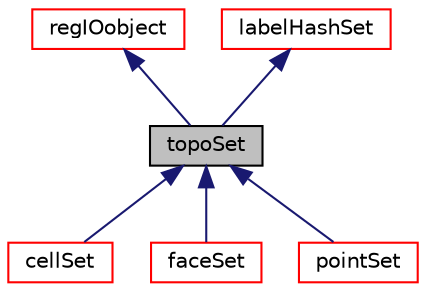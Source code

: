 digraph "topoSet"
{
  bgcolor="transparent";
  edge [fontname="Helvetica",fontsize="10",labelfontname="Helvetica",labelfontsize="10"];
  node [fontname="Helvetica",fontsize="10",shape=record];
  Node1 [label="topoSet",height=0.2,width=0.4,color="black", fillcolor="grey75", style="filled", fontcolor="black"];
  Node2 -> Node1 [dir="back",color="midnightblue",fontsize="10",style="solid",fontname="Helvetica"];
  Node2 [label="regIOobject",height=0.2,width=0.4,color="red",URL="$a02193.html",tooltip="regIOobject is an abstract class derived from IOobject to handle automatic object registration with t..."];
  Node3 -> Node1 [dir="back",color="midnightblue",fontsize="10",style="solid",fontname="Helvetica"];
  Node3 [label="labelHashSet",height=0.2,width=0.4,color="red",URL="$a00995.html"];
  Node1 -> Node4 [dir="back",color="midnightblue",fontsize="10",style="solid",fontname="Helvetica"];
  Node4 [label="cellSet",height=0.2,width=0.4,color="red",URL="$a00223.html",tooltip="A collection of cell labels. "];
  Node1 -> Node5 [dir="back",color="midnightblue",fontsize="10",style="solid",fontname="Helvetica"];
  Node5 [label="faceSet",height=0.2,width=0.4,color="red",URL="$a00743.html",tooltip="A list of face labels. "];
  Node1 -> Node6 [dir="back",color="midnightblue",fontsize="10",style="solid",fontname="Helvetica"];
  Node6 [label="pointSet",height=0.2,width=0.4,color="red",URL="$a01937.html",tooltip="A set of point labels. "];
}
